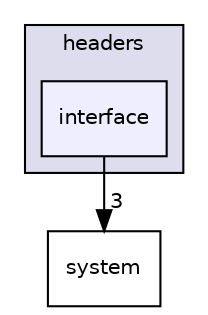digraph "code/headers/interface" {
  compound=true
  node [ fontsize="10", fontname="Helvetica"];
  edge [ labelfontsize="10", labelfontname="Helvetica"];
  subgraph clusterdir_0738ad253578b95ec63fca032667c09c {
    graph [ bgcolor="#ddddee", pencolor="black", label="headers" fontname="Helvetica", fontsize="10", URL="dir_0738ad253578b95ec63fca032667c09c.html"]
  dir_21392f385bb6bbd8362ac5852a9fc6d6 [shape=box, label="interface", style="filled", fillcolor="#eeeeff", pencolor="black", URL="dir_21392f385bb6bbd8362ac5852a9fc6d6.html"];
  }
  dir_03d2d23567db61bc8c68c79b83721394 [shape=box label="system" URL="dir_03d2d23567db61bc8c68c79b83721394.html"];
  dir_21392f385bb6bbd8362ac5852a9fc6d6->dir_03d2d23567db61bc8c68c79b83721394 [headlabel="3", labeldistance=1.5 headhref="dir_000002_000015.html"];
}
